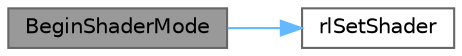 digraph "BeginShaderMode"
{
 // LATEX_PDF_SIZE
  bgcolor="transparent";
  edge [fontname=Helvetica,fontsize=10,labelfontname=Helvetica,labelfontsize=10];
  node [fontname=Helvetica,fontsize=10,shape=box,height=0.2,width=0.4];
  rankdir="LR";
  Node1 [id="Node000001",label="BeginShaderMode",height=0.2,width=0.4,color="gray40", fillcolor="grey60", style="filled", fontcolor="black",tooltip=" "];
  Node1 -> Node2 [id="edge1_Node000001_Node000002",color="steelblue1",style="solid",tooltip=" "];
  Node2 [id="Node000002",label="rlSetShader",height=0.2,width=0.4,color="grey40", fillcolor="white", style="filled",URL="$_classes_2lib_2rlgl_8h.html#abf72e1e53fc41a42d18fa7124677c4d4",tooltip=" "];
}
